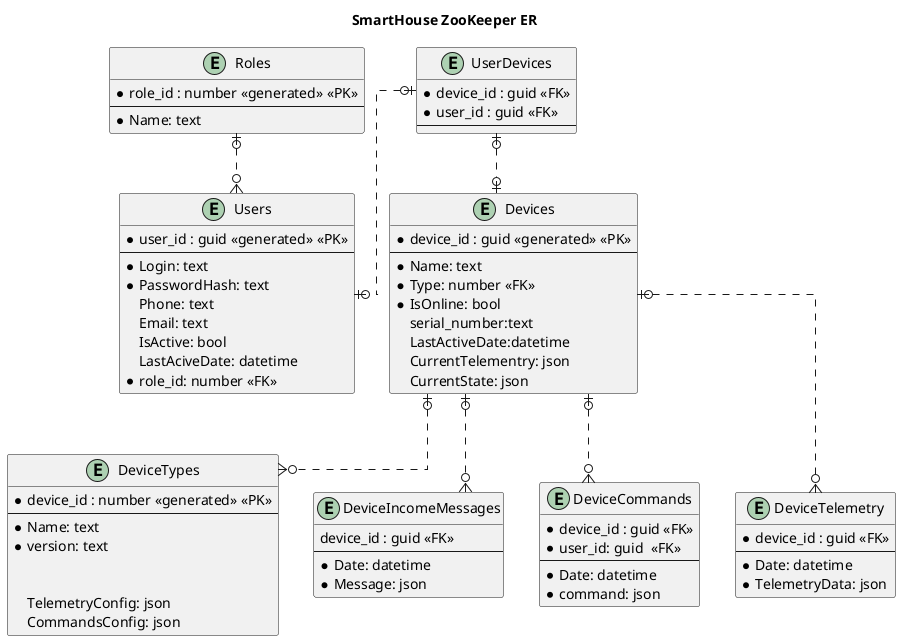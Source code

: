 @startuml

title SmartHouse ZooKeeper ER
' hide the spot
' hide circle

' avoid problems with angled crows feet
skinparam linetype ortho

entity "Roles" as role {
    *role_id : number <<generated>> <<PK>>
  --
    *Name: text
}


entity "Users" as user {
    *user_id : guid <<generated>> <<PK>>
  --
    *Login: text
    *PasswordHash: text
    Phone: text
    Email: text
    IsActive: bool
    LastAciveDate: datetime
    *role_id: number <<FK>>
}
role |o..o{ user

entity "DeviceTypes" as deviceType {
    *device_id : number <<generated>> <<PK>>
  --
    *Name: text
    *version: text
   
    
    TelemetryConfig: json
    CommandsConfig: json
}

entity "Devices" as device {
    *device_id : guid <<generated>> <<PK>>
  --
    *Name: text
    *Type: number <<FK>>
    *IsOnline: bool
    serial_number:text
    LastActiveDate:datetime
    CurrentTelementry: json
    CurrentState: json
}

device |o..o{ deviceType

entity "UserDevices" as userDevices {
   *device_id : guid <<FK>>
    *user_id : guid <<FK>>
  --
}
userDevices |o..o| device
userDevices |o..o| user


entity "DeviceIncomeMessages" as deviceIncomeMessages {
    device_id : guid <<FK>>
  --
    *Date: datetime
    *Message: json
}
device |o..o{ deviceIncomeMessages


entity "DeviceCommands" as deviceCommands {
    *device_id : guid <<FK>>
    *user_id: guid  <<FK>>
  --
    *Date: datetime
    *command: json
}
device |o..o{ deviceCommands


entity "DeviceTelemetry" as deviceTelemetry {
    *device_id : guid <<FK>>
  --
    *Date: datetime
    *TelemetryData: json
}
device |o..o{ deviceTelemetry

@enduml
